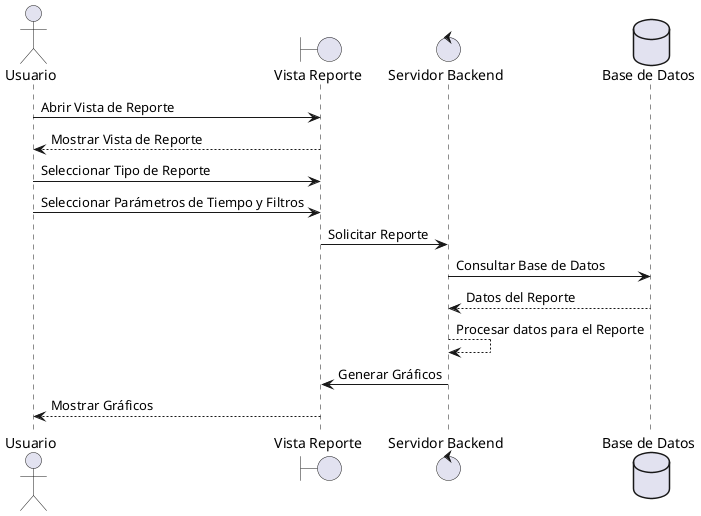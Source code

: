 @startuml

actor Usuario as User
boundary "Vista Reporte" as ReportView
control "Servidor Backend" as Backend
database "Base de Datos" as Database

User -> ReportView: Abrir Vista de Reporte
User <-- ReportView: Mostrar Vista de Reporte
User -> ReportView: Seleccionar Tipo de Reporte
User -> ReportView: Seleccionar Parámetros de Tiempo y Filtros
ReportView -> Backend: Solicitar Reporte

Backend -> Database: Consultar Base de Datos
Database --> Backend: Datos del Reporte
Backend --> Backend: Procesar datos para el Reporte
Backend -> ReportView: Generar Gráficos
ReportView --> User: Mostrar Gráficos

@enduml
